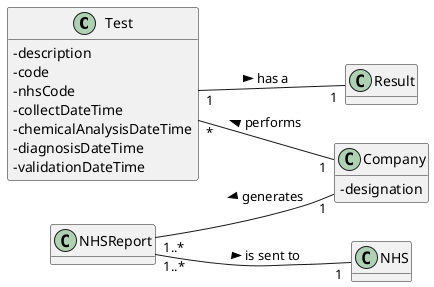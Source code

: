 @startuml
'https://plantuml.com/class-diagram

hide methods
skinparam classAttributeIconSize 0
left to right direction


class Test
class Result
class NHSReport
class NHS
class Company

Test "1" -- "1" Result : > has a
NHSReport "1..*" -- "1" Company : < generates
NHSReport "1..*" -- "1" NHS : > is sent to
Test "*" -- "1" Company : < performs

class Test{
-description
-code
-nhsCode
-collectDateTime
-chemicalAnalysisDateTime
-diagnosisDateTime
-validationDateTime
}

class Result {
}

class NHSReport {
}

class NHS {
}

class Company{
-designation
}

@enduml